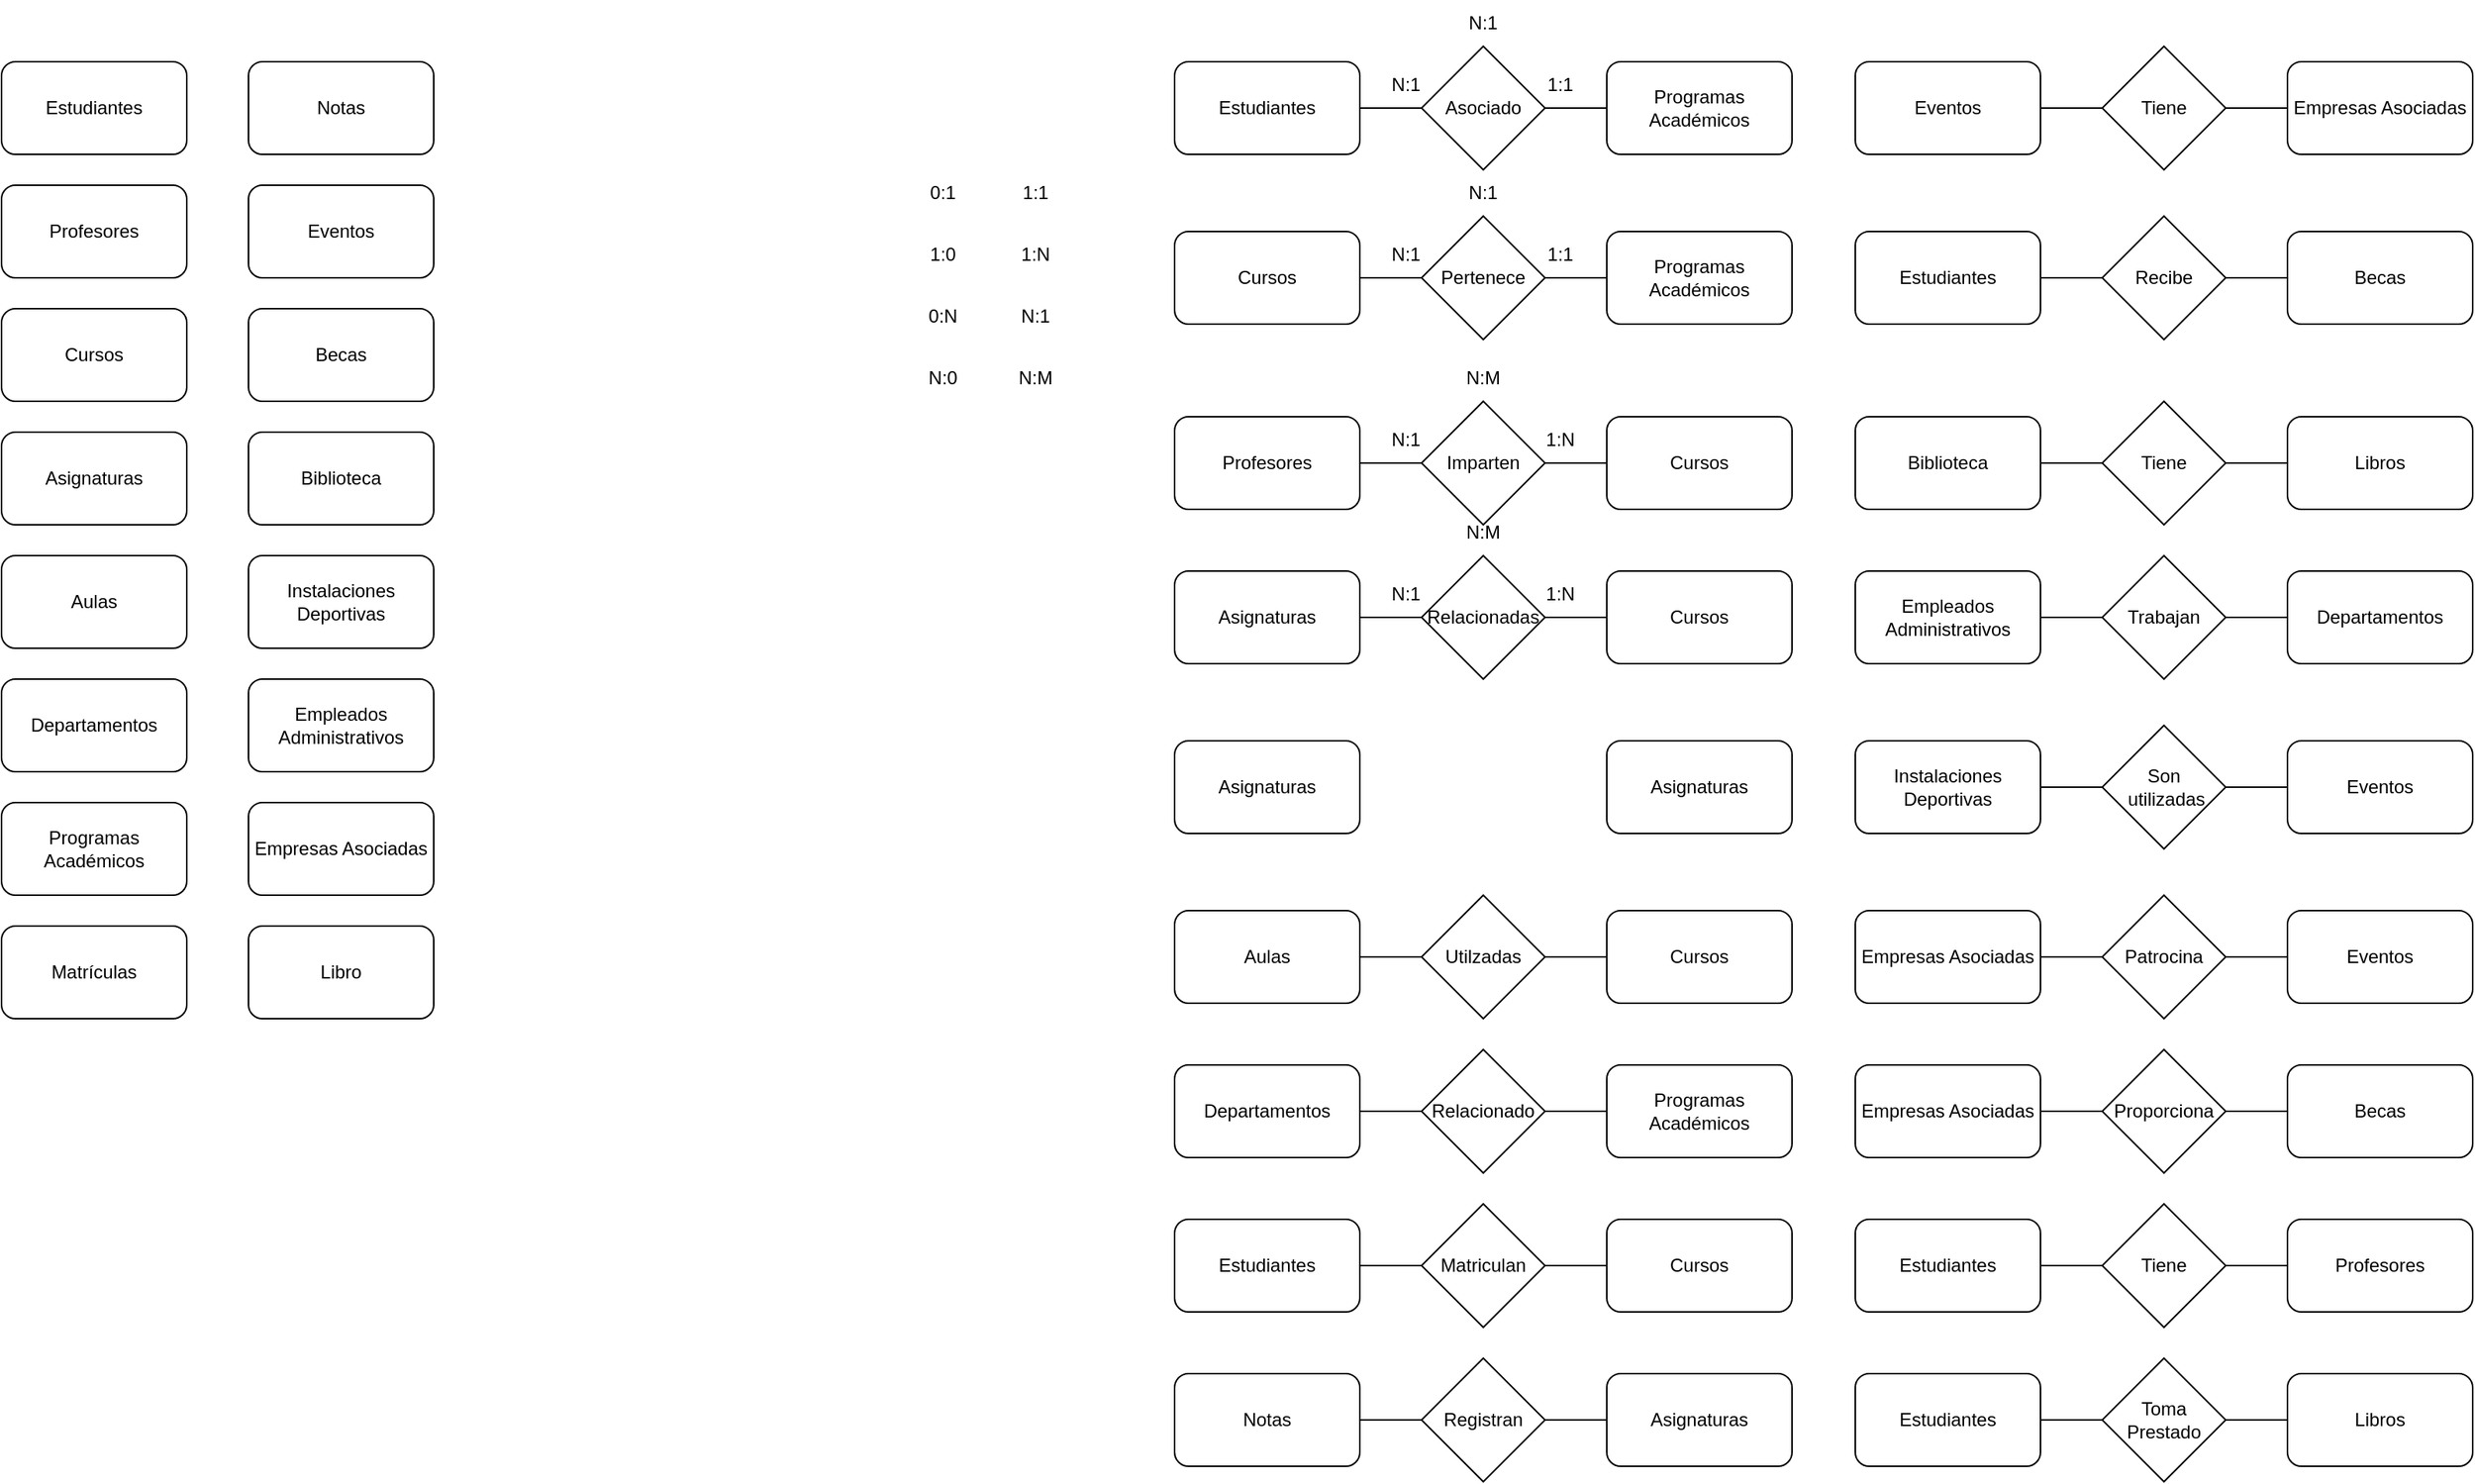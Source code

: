 <mxfile version="22.1.11" type="github">
  <diagram name="Página-1" id="5t8v-FAfq3eq3jOAas9Z">
    <mxGraphModel dx="1100" dy="633" grid="1" gridSize="10" guides="1" tooltips="1" connect="1" arrows="1" fold="1" page="1" pageScale="1" pageWidth="827" pageHeight="1169" math="0" shadow="0">
      <root>
        <mxCell id="0" />
        <mxCell id="1" parent="0" />
        <mxCell id="Byr7ttWTIuSPwqKm5QDh-1" value="Estudiantes" style="rounded=1;whiteSpace=wrap;html=1;" vertex="1" parent="1">
          <mxGeometry x="40" y="40" width="120" height="60" as="geometry" />
        </mxCell>
        <mxCell id="Byr7ttWTIuSPwqKm5QDh-2" value="Profesores" style="rounded=1;whiteSpace=wrap;html=1;" vertex="1" parent="1">
          <mxGeometry x="40" y="120" width="120" height="60" as="geometry" />
        </mxCell>
        <mxCell id="Byr7ttWTIuSPwqKm5QDh-3" value="Cursos" style="rounded=1;whiteSpace=wrap;html=1;" vertex="1" parent="1">
          <mxGeometry x="40" y="200" width="120" height="60" as="geometry" />
        </mxCell>
        <mxCell id="Byr7ttWTIuSPwqKm5QDh-4" value="Asignaturas" style="rounded=1;whiteSpace=wrap;html=1;" vertex="1" parent="1">
          <mxGeometry x="40" y="280" width="120" height="60" as="geometry" />
        </mxCell>
        <mxCell id="Byr7ttWTIuSPwqKm5QDh-5" value="Aulas" style="rounded=1;whiteSpace=wrap;html=1;" vertex="1" parent="1">
          <mxGeometry x="40" y="360" width="120" height="60" as="geometry" />
        </mxCell>
        <mxCell id="Byr7ttWTIuSPwqKm5QDh-6" value="Departamentos" style="rounded=1;whiteSpace=wrap;html=1;" vertex="1" parent="1">
          <mxGeometry x="40" y="440" width="120" height="60" as="geometry" />
        </mxCell>
        <mxCell id="Byr7ttWTIuSPwqKm5QDh-7" value="Programas Académicos" style="rounded=1;whiteSpace=wrap;html=1;" vertex="1" parent="1">
          <mxGeometry x="40" y="520" width="120" height="60" as="geometry" />
        </mxCell>
        <mxCell id="Byr7ttWTIuSPwqKm5QDh-8" value="Matrículas" style="rounded=1;whiteSpace=wrap;html=1;" vertex="1" parent="1">
          <mxGeometry x="40" y="600" width="120" height="60" as="geometry" />
        </mxCell>
        <mxCell id="Byr7ttWTIuSPwqKm5QDh-9" value="Notas" style="rounded=1;whiteSpace=wrap;html=1;" vertex="1" parent="1">
          <mxGeometry x="200" y="40" width="120" height="60" as="geometry" />
        </mxCell>
        <mxCell id="Byr7ttWTIuSPwqKm5QDh-10" value="Eventos" style="rounded=1;whiteSpace=wrap;html=1;" vertex="1" parent="1">
          <mxGeometry x="200" y="120" width="120" height="60" as="geometry" />
        </mxCell>
        <mxCell id="Byr7ttWTIuSPwqKm5QDh-11" value="Becas" style="rounded=1;whiteSpace=wrap;html=1;" vertex="1" parent="1">
          <mxGeometry x="200" y="200" width="120" height="60" as="geometry" />
        </mxCell>
        <mxCell id="Byr7ttWTIuSPwqKm5QDh-12" value="Biblioteca" style="rounded=1;whiteSpace=wrap;html=1;" vertex="1" parent="1">
          <mxGeometry x="200" y="280" width="120" height="60" as="geometry" />
        </mxCell>
        <mxCell id="Byr7ttWTIuSPwqKm5QDh-13" value="Instalaciones Deportivas" style="rounded=1;whiteSpace=wrap;html=1;" vertex="1" parent="1">
          <mxGeometry x="200" y="360" width="120" height="60" as="geometry" />
        </mxCell>
        <mxCell id="Byr7ttWTIuSPwqKm5QDh-14" value="Empleados Administrativos" style="rounded=1;whiteSpace=wrap;html=1;" vertex="1" parent="1">
          <mxGeometry x="200" y="440" width="120" height="60" as="geometry" />
        </mxCell>
        <mxCell id="Byr7ttWTIuSPwqKm5QDh-16" value="Empresas Asociadas" style="rounded=1;whiteSpace=wrap;html=1;" vertex="1" parent="1">
          <mxGeometry x="200" y="520" width="120" height="60" as="geometry" />
        </mxCell>
        <mxCell id="Byr7ttWTIuSPwqKm5QDh-17" value="Estudiantes" style="rounded=1;whiteSpace=wrap;html=1;" vertex="1" parent="1">
          <mxGeometry x="800" y="40" width="120" height="60" as="geometry" />
        </mxCell>
        <mxCell id="Byr7ttWTIuSPwqKm5QDh-18" value="Programas Académicos" style="rounded=1;whiteSpace=wrap;html=1;" vertex="1" parent="1">
          <mxGeometry x="1080" y="40" width="120" height="60" as="geometry" />
        </mxCell>
        <mxCell id="Byr7ttWTIuSPwqKm5QDh-21" value="Cursos" style="rounded=1;whiteSpace=wrap;html=1;" vertex="1" parent="1">
          <mxGeometry x="1080" y="270" width="120" height="60" as="geometry" />
        </mxCell>
        <mxCell id="Byr7ttWTIuSPwqKm5QDh-22" value="Profesores" style="rounded=1;whiteSpace=wrap;html=1;" vertex="1" parent="1">
          <mxGeometry x="800" y="270" width="120" height="60" as="geometry" />
        </mxCell>
        <mxCell id="Byr7ttWTIuSPwqKm5QDh-23" value="Asignaturas" style="rounded=1;whiteSpace=wrap;html=1;" vertex="1" parent="1">
          <mxGeometry x="800" y="370" width="120" height="60" as="geometry" />
        </mxCell>
        <mxCell id="Byr7ttWTIuSPwqKm5QDh-24" value="Cursos" style="rounded=1;whiteSpace=wrap;html=1;" vertex="1" parent="1">
          <mxGeometry x="1080" y="370" width="120" height="60" as="geometry" />
        </mxCell>
        <mxCell id="Byr7ttWTIuSPwqKm5QDh-25" value="Asignaturas" style="rounded=1;whiteSpace=wrap;html=1;" vertex="1" parent="1">
          <mxGeometry x="800" y="480" width="120" height="60" as="geometry" />
        </mxCell>
        <mxCell id="Byr7ttWTIuSPwqKm5QDh-26" value="Asignaturas" style="rounded=1;whiteSpace=wrap;html=1;" vertex="1" parent="1">
          <mxGeometry x="1080" y="480" width="120" height="60" as="geometry" />
        </mxCell>
        <mxCell id="Byr7ttWTIuSPwqKm5QDh-27" value="Aulas" style="rounded=1;whiteSpace=wrap;html=1;" vertex="1" parent="1">
          <mxGeometry x="800" y="590" width="120" height="60" as="geometry" />
        </mxCell>
        <mxCell id="Byr7ttWTIuSPwqKm5QDh-28" value="Cursos" style="rounded=1;whiteSpace=wrap;html=1;" vertex="1" parent="1">
          <mxGeometry x="1080" y="590" width="120" height="60" as="geometry" />
        </mxCell>
        <mxCell id="Byr7ttWTIuSPwqKm5QDh-29" value="Departamentos" style="rounded=1;whiteSpace=wrap;html=1;" vertex="1" parent="1">
          <mxGeometry x="800" y="690" width="120" height="60" as="geometry" />
        </mxCell>
        <mxCell id="Byr7ttWTIuSPwqKm5QDh-30" value="Programas Académicos" style="rounded=1;whiteSpace=wrap;html=1;" vertex="1" parent="1">
          <mxGeometry x="1080" y="690" width="120" height="60" as="geometry" />
        </mxCell>
        <mxCell id="Byr7ttWTIuSPwqKm5QDh-31" value="Estudiantes" style="rounded=1;whiteSpace=wrap;html=1;" vertex="1" parent="1">
          <mxGeometry x="800" y="790" width="120" height="60" as="geometry" />
        </mxCell>
        <mxCell id="Byr7ttWTIuSPwqKm5QDh-32" value="Cursos" style="rounded=1;whiteSpace=wrap;html=1;" vertex="1" parent="1">
          <mxGeometry x="1080" y="790" width="120" height="60" as="geometry" />
        </mxCell>
        <mxCell id="Byr7ttWTIuSPwqKm5QDh-33" value="Notas" style="rounded=1;whiteSpace=wrap;html=1;" vertex="1" parent="1">
          <mxGeometry x="800" y="890" width="120" height="60" as="geometry" />
        </mxCell>
        <mxCell id="Byr7ttWTIuSPwqKm5QDh-34" value="Asignaturas" style="rounded=1;whiteSpace=wrap;html=1;" vertex="1" parent="1">
          <mxGeometry x="1080" y="890" width="120" height="60" as="geometry" />
        </mxCell>
        <mxCell id="Byr7ttWTIuSPwqKm5QDh-35" value="Eventos" style="rounded=1;whiteSpace=wrap;html=1;" vertex="1" parent="1">
          <mxGeometry x="1241" y="40" width="120" height="60" as="geometry" />
        </mxCell>
        <mxCell id="Byr7ttWTIuSPwqKm5QDh-36" value="Empresas Asociadas" style="rounded=1;whiteSpace=wrap;html=1;" vertex="1" parent="1">
          <mxGeometry x="1521" y="40" width="120" height="60" as="geometry" />
        </mxCell>
        <mxCell id="Byr7ttWTIuSPwqKm5QDh-37" value="Estudiantes" style="rounded=1;whiteSpace=wrap;html=1;" vertex="1" parent="1">
          <mxGeometry x="1241" y="150" width="120" height="60" as="geometry" />
        </mxCell>
        <mxCell id="Byr7ttWTIuSPwqKm5QDh-38" value="Becas" style="rounded=1;whiteSpace=wrap;html=1;" vertex="1" parent="1">
          <mxGeometry x="1521" y="150" width="120" height="60" as="geometry" />
        </mxCell>
        <mxCell id="Byr7ttWTIuSPwqKm5QDh-39" value="Empleados Administrativos" style="rounded=1;whiteSpace=wrap;html=1;" vertex="1" parent="1">
          <mxGeometry x="1241" y="370" width="120" height="60" as="geometry" />
        </mxCell>
        <mxCell id="Byr7ttWTIuSPwqKm5QDh-40" value="Departamentos" style="rounded=1;whiteSpace=wrap;html=1;" vertex="1" parent="1">
          <mxGeometry x="1521" y="370" width="120" height="60" as="geometry" />
        </mxCell>
        <mxCell id="Byr7ttWTIuSPwqKm5QDh-41" value="Instalaciones Deportivas" style="rounded=1;whiteSpace=wrap;html=1;" vertex="1" parent="1">
          <mxGeometry x="1241" y="480" width="120" height="60" as="geometry" />
        </mxCell>
        <mxCell id="Byr7ttWTIuSPwqKm5QDh-43" value="Empresas Asociadas" style="rounded=1;whiteSpace=wrap;html=1;" vertex="1" parent="1">
          <mxGeometry x="1241" y="590" width="120" height="60" as="geometry" />
        </mxCell>
        <mxCell id="Byr7ttWTIuSPwqKm5QDh-44" value="Eventos" style="rounded=1;whiteSpace=wrap;html=1;" vertex="1" parent="1">
          <mxGeometry x="1521" y="590" width="120" height="60" as="geometry" />
        </mxCell>
        <mxCell id="Byr7ttWTIuSPwqKm5QDh-45" value="Empresas Asociadas" style="rounded=1;whiteSpace=wrap;html=1;" vertex="1" parent="1">
          <mxGeometry x="1241" y="690" width="120" height="60" as="geometry" />
        </mxCell>
        <mxCell id="Byr7ttWTIuSPwqKm5QDh-46" value="Eventos" style="rounded=1;whiteSpace=wrap;html=1;" vertex="1" parent="1">
          <mxGeometry x="1521" y="480" width="120" height="60" as="geometry" />
        </mxCell>
        <mxCell id="Byr7ttWTIuSPwqKm5QDh-47" value="Becas" style="rounded=1;whiteSpace=wrap;html=1;" vertex="1" parent="1">
          <mxGeometry x="1521" y="690" width="120" height="60" as="geometry" />
        </mxCell>
        <mxCell id="Byr7ttWTIuSPwqKm5QDh-48" value="Estudiantes" style="rounded=1;whiteSpace=wrap;html=1;" vertex="1" parent="1">
          <mxGeometry x="1241" y="790" width="120" height="60" as="geometry" />
        </mxCell>
        <mxCell id="Byr7ttWTIuSPwqKm5QDh-49" value="Profesores" style="rounded=1;whiteSpace=wrap;html=1;" vertex="1" parent="1">
          <mxGeometry x="1521" y="790" width="120" height="60" as="geometry" />
        </mxCell>
        <mxCell id="Byr7ttWTIuSPwqKm5QDh-50" value="Libro" style="rounded=1;whiteSpace=wrap;html=1;" vertex="1" parent="1">
          <mxGeometry x="200" y="600" width="120" height="60" as="geometry" />
        </mxCell>
        <mxCell id="Byr7ttWTIuSPwqKm5QDh-51" value="Libros" style="rounded=1;whiteSpace=wrap;html=1;" vertex="1" parent="1">
          <mxGeometry x="1521" y="890" width="120" height="60" as="geometry" />
        </mxCell>
        <mxCell id="Byr7ttWTIuSPwqKm5QDh-52" value="Estudiantes" style="rounded=1;whiteSpace=wrap;html=1;" vertex="1" parent="1">
          <mxGeometry x="1241" y="890" width="120" height="60" as="geometry" />
        </mxCell>
        <mxCell id="Byr7ttWTIuSPwqKm5QDh-53" value="Libros" style="rounded=1;whiteSpace=wrap;html=1;" vertex="1" parent="1">
          <mxGeometry x="1521" y="270" width="120" height="60" as="geometry" />
        </mxCell>
        <mxCell id="Byr7ttWTIuSPwqKm5QDh-54" value="Biblioteca" style="rounded=1;whiteSpace=wrap;html=1;" vertex="1" parent="1">
          <mxGeometry x="1241" y="270" width="120" height="60" as="geometry" />
        </mxCell>
        <mxCell id="Byr7ttWTIuSPwqKm5QDh-55" value="Asociado" style="rhombus;whiteSpace=wrap;html=1;" vertex="1" parent="1">
          <mxGeometry x="960" y="30" width="80" height="80" as="geometry" />
        </mxCell>
        <mxCell id="Byr7ttWTIuSPwqKm5QDh-57" value="Imparten" style="rhombus;whiteSpace=wrap;html=1;" vertex="1" parent="1">
          <mxGeometry x="960" y="260" width="80" height="80" as="geometry" />
        </mxCell>
        <mxCell id="Byr7ttWTIuSPwqKm5QDh-58" value="Relacionadas" style="rhombus;whiteSpace=wrap;html=1;" vertex="1" parent="1">
          <mxGeometry x="960" y="360" width="80" height="80" as="geometry" />
        </mxCell>
        <mxCell id="Byr7ttWTIuSPwqKm5QDh-59" value="Utilzadas" style="rhombus;whiteSpace=wrap;html=1;" vertex="1" parent="1">
          <mxGeometry x="960" y="580" width="80" height="80" as="geometry" />
        </mxCell>
        <mxCell id="Byr7ttWTIuSPwqKm5QDh-60" value="Relacionado" style="rhombus;whiteSpace=wrap;html=1;" vertex="1" parent="1">
          <mxGeometry x="960" y="680" width="80" height="80" as="geometry" />
        </mxCell>
        <mxCell id="Byr7ttWTIuSPwqKm5QDh-61" value="Matriculan" style="rhombus;whiteSpace=wrap;html=1;" vertex="1" parent="1">
          <mxGeometry x="960" y="780" width="80" height="80" as="geometry" />
        </mxCell>
        <mxCell id="Byr7ttWTIuSPwqKm5QDh-62" value="Registran" style="rhombus;whiteSpace=wrap;html=1;" vertex="1" parent="1">
          <mxGeometry x="960" y="880" width="80" height="80" as="geometry" />
        </mxCell>
        <mxCell id="Byr7ttWTIuSPwqKm5QDh-63" value="Tiene" style="rhombus;whiteSpace=wrap;html=1;" vertex="1" parent="1">
          <mxGeometry x="1401" y="30" width="80" height="80" as="geometry" />
        </mxCell>
        <mxCell id="Byr7ttWTIuSPwqKm5QDh-64" value="Recibe" style="rhombus;whiteSpace=wrap;html=1;" vertex="1" parent="1">
          <mxGeometry x="1401" y="140" width="80" height="80" as="geometry" />
        </mxCell>
        <mxCell id="Byr7ttWTIuSPwqKm5QDh-65" value="Tiene" style="rhombus;whiteSpace=wrap;html=1;" vertex="1" parent="1">
          <mxGeometry x="1401" y="260" width="80" height="80" as="geometry" />
        </mxCell>
        <mxCell id="Byr7ttWTIuSPwqKm5QDh-66" value="Trabajan" style="rhombus;whiteSpace=wrap;html=1;" vertex="1" parent="1">
          <mxGeometry x="1401" y="360" width="80" height="80" as="geometry" />
        </mxCell>
        <mxCell id="Byr7ttWTIuSPwqKm5QDh-67" value="Son&lt;br&gt;&amp;nbsp;utilizadas" style="rhombus;whiteSpace=wrap;html=1;" vertex="1" parent="1">
          <mxGeometry x="1401" y="470" width="80" height="80" as="geometry" />
        </mxCell>
        <mxCell id="Byr7ttWTIuSPwqKm5QDh-68" value="Patrocina" style="rhombus;whiteSpace=wrap;html=1;" vertex="1" parent="1">
          <mxGeometry x="1401" y="580" width="80" height="80" as="geometry" />
        </mxCell>
        <mxCell id="Byr7ttWTIuSPwqKm5QDh-69" value="Proporciona" style="rhombus;whiteSpace=wrap;html=1;" vertex="1" parent="1">
          <mxGeometry x="1401" y="680" width="80" height="80" as="geometry" />
        </mxCell>
        <mxCell id="Byr7ttWTIuSPwqKm5QDh-70" value="Tiene" style="rhombus;whiteSpace=wrap;html=1;" vertex="1" parent="1">
          <mxGeometry x="1401" y="780" width="80" height="80" as="geometry" />
        </mxCell>
        <mxCell id="Byr7ttWTIuSPwqKm5QDh-71" value="Toma&lt;br&gt;Prestado" style="rhombus;whiteSpace=wrap;html=1;" vertex="1" parent="1">
          <mxGeometry x="1401" y="880" width="80" height="80" as="geometry" />
        </mxCell>
        <mxCell id="Byr7ttWTIuSPwqKm5QDh-72" value="1:1" style="text;html=1;strokeColor=none;fillColor=none;align=center;verticalAlign=middle;whiteSpace=wrap;rounded=0;" vertex="1" parent="1">
          <mxGeometry x="680" y="110" width="60" height="30" as="geometry" />
        </mxCell>
        <mxCell id="Byr7ttWTIuSPwqKm5QDh-73" value="1:N" style="text;html=1;strokeColor=none;fillColor=none;align=center;verticalAlign=middle;whiteSpace=wrap;rounded=0;" vertex="1" parent="1">
          <mxGeometry x="680" y="150" width="60" height="30" as="geometry" />
        </mxCell>
        <mxCell id="Byr7ttWTIuSPwqKm5QDh-74" value="N:1" style="text;html=1;strokeColor=none;fillColor=none;align=center;verticalAlign=middle;whiteSpace=wrap;rounded=0;" vertex="1" parent="1">
          <mxGeometry x="680" y="190" width="60" height="30" as="geometry" />
        </mxCell>
        <mxCell id="Byr7ttWTIuSPwqKm5QDh-75" value="N:M" style="text;html=1;strokeColor=none;fillColor=none;align=center;verticalAlign=middle;whiteSpace=wrap;rounded=0;" vertex="1" parent="1">
          <mxGeometry x="680" y="230" width="60" height="30" as="geometry" />
        </mxCell>
        <mxCell id="Byr7ttWTIuSPwqKm5QDh-76" value="0:1" style="text;html=1;strokeColor=none;fillColor=none;align=center;verticalAlign=middle;whiteSpace=wrap;rounded=0;" vertex="1" parent="1">
          <mxGeometry x="620" y="110" width="60" height="30" as="geometry" />
        </mxCell>
        <mxCell id="Byr7ttWTIuSPwqKm5QDh-77" value="1:0" style="text;html=1;strokeColor=none;fillColor=none;align=center;verticalAlign=middle;whiteSpace=wrap;rounded=0;" vertex="1" parent="1">
          <mxGeometry x="620" y="150" width="60" height="30" as="geometry" />
        </mxCell>
        <mxCell id="Byr7ttWTIuSPwqKm5QDh-78" value="0:N" style="text;html=1;strokeColor=none;fillColor=none;align=center;verticalAlign=middle;whiteSpace=wrap;rounded=0;" vertex="1" parent="1">
          <mxGeometry x="620" y="190" width="60" height="30" as="geometry" />
        </mxCell>
        <mxCell id="Byr7ttWTIuSPwqKm5QDh-79" value="N:0" style="text;html=1;strokeColor=none;fillColor=none;align=center;verticalAlign=middle;whiteSpace=wrap;rounded=0;" vertex="1" parent="1">
          <mxGeometry x="620" y="230" width="60" height="30" as="geometry" />
        </mxCell>
        <mxCell id="Byr7ttWTIuSPwqKm5QDh-81" value="" style="endArrow=none;html=1;rounded=0;" edge="1" parent="1" target="Byr7ttWTIuSPwqKm5QDh-55">
          <mxGeometry width="50" height="50" relative="1" as="geometry">
            <mxPoint x="920" y="70" as="sourcePoint" />
            <mxPoint x="970" y="20" as="targetPoint" />
          </mxGeometry>
        </mxCell>
        <mxCell id="Byr7ttWTIuSPwqKm5QDh-82" value="" style="endArrow=none;html=1;rounded=0;" edge="1" parent="1" target="Byr7ttWTIuSPwqKm5QDh-18">
          <mxGeometry width="50" height="50" relative="1" as="geometry">
            <mxPoint x="1040" y="70" as="sourcePoint" />
            <mxPoint x="1090" y="20" as="targetPoint" />
          </mxGeometry>
        </mxCell>
        <mxCell id="Byr7ttWTIuSPwqKm5QDh-85" value="" style="endArrow=none;html=1;rounded=0;" edge="1" parent="1" target="Byr7ttWTIuSPwqKm5QDh-57">
          <mxGeometry width="50" height="50" relative="1" as="geometry">
            <mxPoint x="920" y="300" as="sourcePoint" />
            <mxPoint x="970" y="250" as="targetPoint" />
          </mxGeometry>
        </mxCell>
        <mxCell id="Byr7ttWTIuSPwqKm5QDh-86" value="" style="endArrow=none;html=1;rounded=0;" edge="1" parent="1" target="Byr7ttWTIuSPwqKm5QDh-58">
          <mxGeometry width="50" height="50" relative="1" as="geometry">
            <mxPoint x="920" y="400" as="sourcePoint" />
            <mxPoint x="970" y="350" as="targetPoint" />
          </mxGeometry>
        </mxCell>
        <mxCell id="Byr7ttWTIuSPwqKm5QDh-87" value="" style="endArrow=none;html=1;rounded=0;" edge="1" parent="1" target="Byr7ttWTIuSPwqKm5QDh-59">
          <mxGeometry width="50" height="50" relative="1" as="geometry">
            <mxPoint x="920" y="620" as="sourcePoint" />
            <mxPoint x="970" y="570" as="targetPoint" />
          </mxGeometry>
        </mxCell>
        <mxCell id="Byr7ttWTIuSPwqKm5QDh-88" value="" style="endArrow=none;html=1;rounded=0;" edge="1" parent="1" target="Byr7ttWTIuSPwqKm5QDh-21">
          <mxGeometry width="50" height="50" relative="1" as="geometry">
            <mxPoint x="1040" y="300" as="sourcePoint" />
            <mxPoint x="1090" y="250" as="targetPoint" />
          </mxGeometry>
        </mxCell>
        <mxCell id="Byr7ttWTIuSPwqKm5QDh-89" value="" style="endArrow=none;html=1;rounded=0;" edge="1" parent="1" target="Byr7ttWTIuSPwqKm5QDh-24">
          <mxGeometry width="50" height="50" relative="1" as="geometry">
            <mxPoint x="1040" y="400" as="sourcePoint" />
            <mxPoint x="1090" y="350" as="targetPoint" />
          </mxGeometry>
        </mxCell>
        <mxCell id="Byr7ttWTIuSPwqKm5QDh-90" value="" style="endArrow=none;html=1;rounded=0;" edge="1" parent="1" target="Byr7ttWTIuSPwqKm5QDh-28">
          <mxGeometry width="50" height="50" relative="1" as="geometry">
            <mxPoint x="1040" y="620" as="sourcePoint" />
            <mxPoint x="1090" y="570" as="targetPoint" />
          </mxGeometry>
        </mxCell>
        <mxCell id="Byr7ttWTIuSPwqKm5QDh-91" value="" style="endArrow=none;html=1;rounded=0;" edge="1" parent="1" target="Byr7ttWTIuSPwqKm5QDh-60">
          <mxGeometry width="50" height="50" relative="1" as="geometry">
            <mxPoint x="920" y="720" as="sourcePoint" />
            <mxPoint x="970" y="670" as="targetPoint" />
          </mxGeometry>
        </mxCell>
        <mxCell id="Byr7ttWTIuSPwqKm5QDh-92" value="" style="endArrow=none;html=1;rounded=0;" edge="1" parent="1" target="Byr7ttWTIuSPwqKm5QDh-30">
          <mxGeometry width="50" height="50" relative="1" as="geometry">
            <mxPoint x="1040" y="720" as="sourcePoint" />
            <mxPoint x="1090" y="670" as="targetPoint" />
          </mxGeometry>
        </mxCell>
        <mxCell id="Byr7ttWTIuSPwqKm5QDh-93" value="" style="endArrow=none;html=1;rounded=0;" edge="1" parent="1" target="Byr7ttWTIuSPwqKm5QDh-61">
          <mxGeometry width="50" height="50" relative="1" as="geometry">
            <mxPoint x="920" y="820" as="sourcePoint" />
            <mxPoint x="970" y="770" as="targetPoint" />
          </mxGeometry>
        </mxCell>
        <mxCell id="Byr7ttWTIuSPwqKm5QDh-94" value="" style="endArrow=none;html=1;rounded=0;" edge="1" parent="1" target="Byr7ttWTIuSPwqKm5QDh-32">
          <mxGeometry width="50" height="50" relative="1" as="geometry">
            <mxPoint x="1040" y="820" as="sourcePoint" />
            <mxPoint x="1090" y="770" as="targetPoint" />
          </mxGeometry>
        </mxCell>
        <mxCell id="Byr7ttWTIuSPwqKm5QDh-95" value="" style="endArrow=none;html=1;rounded=0;" edge="1" parent="1" target="Byr7ttWTIuSPwqKm5QDh-62">
          <mxGeometry width="50" height="50" relative="1" as="geometry">
            <mxPoint x="920" y="920" as="sourcePoint" />
            <mxPoint x="970" y="870" as="targetPoint" />
          </mxGeometry>
        </mxCell>
        <mxCell id="Byr7ttWTIuSPwqKm5QDh-96" value="" style="endArrow=none;html=1;rounded=0;" edge="1" parent="1" target="Byr7ttWTIuSPwqKm5QDh-34">
          <mxGeometry width="50" height="50" relative="1" as="geometry">
            <mxPoint x="1040" y="920" as="sourcePoint" />
            <mxPoint x="1090" y="870" as="targetPoint" />
          </mxGeometry>
        </mxCell>
        <mxCell id="Byr7ttWTIuSPwqKm5QDh-97" value="" style="endArrow=none;html=1;rounded=0;" edge="1" parent="1" target="Byr7ttWTIuSPwqKm5QDh-63">
          <mxGeometry width="50" height="50" relative="1" as="geometry">
            <mxPoint x="1361" y="70" as="sourcePoint" />
            <mxPoint x="1401" y="70" as="targetPoint" />
          </mxGeometry>
        </mxCell>
        <mxCell id="Byr7ttWTIuSPwqKm5QDh-98" value="" style="endArrow=none;html=1;rounded=0;" edge="1" parent="1" source="Byr7ttWTIuSPwqKm5QDh-63" target="Byr7ttWTIuSPwqKm5QDh-36">
          <mxGeometry width="50" height="50" relative="1" as="geometry">
            <mxPoint x="1481" y="70" as="sourcePoint" />
            <mxPoint x="1531" y="20" as="targetPoint" />
          </mxGeometry>
        </mxCell>
        <mxCell id="Byr7ttWTIuSPwqKm5QDh-99" value="" style="endArrow=none;html=1;rounded=0;" edge="1" parent="1" target="Byr7ttWTIuSPwqKm5QDh-64">
          <mxGeometry width="50" height="50" relative="1" as="geometry">
            <mxPoint x="1361" y="180" as="sourcePoint" />
            <mxPoint x="1411" y="130" as="targetPoint" />
          </mxGeometry>
        </mxCell>
        <mxCell id="Byr7ttWTIuSPwqKm5QDh-100" value="" style="endArrow=none;html=1;rounded=0;" edge="1" parent="1" target="Byr7ttWTIuSPwqKm5QDh-38">
          <mxGeometry width="50" height="50" relative="1" as="geometry">
            <mxPoint x="1481" y="180" as="sourcePoint" />
            <mxPoint x="1531" y="130" as="targetPoint" />
          </mxGeometry>
        </mxCell>
        <mxCell id="Byr7ttWTIuSPwqKm5QDh-101" value="" style="endArrow=none;html=1;rounded=0;" edge="1" parent="1" target="Byr7ttWTIuSPwqKm5QDh-65">
          <mxGeometry width="50" height="50" relative="1" as="geometry">
            <mxPoint x="1361" y="300" as="sourcePoint" />
            <mxPoint x="1411" y="250" as="targetPoint" />
          </mxGeometry>
        </mxCell>
        <mxCell id="Byr7ttWTIuSPwqKm5QDh-102" value="" style="endArrow=none;html=1;rounded=0;" edge="1" parent="1" target="Byr7ttWTIuSPwqKm5QDh-53">
          <mxGeometry width="50" height="50" relative="1" as="geometry">
            <mxPoint x="1481" y="300" as="sourcePoint" />
            <mxPoint x="1531" y="250" as="targetPoint" />
          </mxGeometry>
        </mxCell>
        <mxCell id="Byr7ttWTIuSPwqKm5QDh-103" value="" style="endArrow=none;html=1;rounded=0;" edge="1" parent="1" target="Byr7ttWTIuSPwqKm5QDh-66">
          <mxGeometry width="50" height="50" relative="1" as="geometry">
            <mxPoint x="1361" y="400" as="sourcePoint" />
            <mxPoint x="1411" y="350" as="targetPoint" />
          </mxGeometry>
        </mxCell>
        <mxCell id="Byr7ttWTIuSPwqKm5QDh-104" value="" style="endArrow=none;html=1;rounded=0;" edge="1" parent="1" target="Byr7ttWTIuSPwqKm5QDh-40">
          <mxGeometry width="50" height="50" relative="1" as="geometry">
            <mxPoint x="1481" y="400" as="sourcePoint" />
            <mxPoint x="1531" y="350" as="targetPoint" />
          </mxGeometry>
        </mxCell>
        <mxCell id="Byr7ttWTIuSPwqKm5QDh-105" value="" style="endArrow=none;html=1;rounded=0;" edge="1" parent="1" target="Byr7ttWTIuSPwqKm5QDh-67">
          <mxGeometry width="50" height="50" relative="1" as="geometry">
            <mxPoint x="1361" y="510" as="sourcePoint" />
            <mxPoint x="1411" y="460" as="targetPoint" />
          </mxGeometry>
        </mxCell>
        <mxCell id="Byr7ttWTIuSPwqKm5QDh-106" value="" style="endArrow=none;html=1;rounded=0;" edge="1" parent="1" target="Byr7ttWTIuSPwqKm5QDh-46">
          <mxGeometry width="50" height="50" relative="1" as="geometry">
            <mxPoint x="1481" y="510" as="sourcePoint" />
            <mxPoint x="1531" y="460" as="targetPoint" />
          </mxGeometry>
        </mxCell>
        <mxCell id="Byr7ttWTIuSPwqKm5QDh-107" value="" style="endArrow=none;html=1;rounded=0;" edge="1" parent="1" target="Byr7ttWTIuSPwqKm5QDh-68">
          <mxGeometry width="50" height="50" relative="1" as="geometry">
            <mxPoint x="1361" y="620" as="sourcePoint" />
            <mxPoint x="1411" y="570" as="targetPoint" />
          </mxGeometry>
        </mxCell>
        <mxCell id="Byr7ttWTIuSPwqKm5QDh-108" value="" style="endArrow=none;html=1;rounded=0;" edge="1" parent="1" target="Byr7ttWTIuSPwqKm5QDh-44">
          <mxGeometry width="50" height="50" relative="1" as="geometry">
            <mxPoint x="1481" y="620" as="sourcePoint" />
            <mxPoint x="1531" y="570" as="targetPoint" />
          </mxGeometry>
        </mxCell>
        <mxCell id="Byr7ttWTIuSPwqKm5QDh-109" value="" style="endArrow=none;html=1;rounded=0;" edge="1" parent="1" target="Byr7ttWTIuSPwqKm5QDh-69">
          <mxGeometry width="50" height="50" relative="1" as="geometry">
            <mxPoint x="1361" y="720" as="sourcePoint" />
            <mxPoint x="1411" y="670" as="targetPoint" />
          </mxGeometry>
        </mxCell>
        <mxCell id="Byr7ttWTIuSPwqKm5QDh-110" value="" style="endArrow=none;html=1;rounded=0;" edge="1" parent="1" target="Byr7ttWTIuSPwqKm5QDh-47">
          <mxGeometry width="50" height="50" relative="1" as="geometry">
            <mxPoint x="1481" y="720" as="sourcePoint" />
            <mxPoint x="1531" y="670" as="targetPoint" />
          </mxGeometry>
        </mxCell>
        <mxCell id="Byr7ttWTIuSPwqKm5QDh-111" value="" style="endArrow=none;html=1;rounded=0;" edge="1" parent="1" target="Byr7ttWTIuSPwqKm5QDh-70">
          <mxGeometry width="50" height="50" relative="1" as="geometry">
            <mxPoint x="1361" y="820" as="sourcePoint" />
            <mxPoint x="1411" y="770" as="targetPoint" />
          </mxGeometry>
        </mxCell>
        <mxCell id="Byr7ttWTIuSPwqKm5QDh-112" value="" style="endArrow=none;html=1;rounded=0;" edge="1" parent="1" target="Byr7ttWTIuSPwqKm5QDh-49">
          <mxGeometry width="50" height="50" relative="1" as="geometry">
            <mxPoint x="1481" y="820" as="sourcePoint" />
            <mxPoint x="1531" y="770" as="targetPoint" />
          </mxGeometry>
        </mxCell>
        <mxCell id="Byr7ttWTIuSPwqKm5QDh-113" value="" style="endArrow=none;html=1;rounded=0;" edge="1" parent="1" target="Byr7ttWTIuSPwqKm5QDh-71">
          <mxGeometry width="50" height="50" relative="1" as="geometry">
            <mxPoint x="1361" y="920" as="sourcePoint" />
            <mxPoint x="1411" y="870" as="targetPoint" />
          </mxGeometry>
        </mxCell>
        <mxCell id="Byr7ttWTIuSPwqKm5QDh-114" value="" style="endArrow=none;html=1;rounded=0;" edge="1" parent="1" target="Byr7ttWTIuSPwqKm5QDh-51">
          <mxGeometry width="50" height="50" relative="1" as="geometry">
            <mxPoint x="1481" y="920" as="sourcePoint" />
            <mxPoint x="1531" y="870" as="targetPoint" />
          </mxGeometry>
        </mxCell>
        <mxCell id="Byr7ttWTIuSPwqKm5QDh-115" value="1:1" style="text;html=1;strokeColor=none;fillColor=none;align=center;verticalAlign=middle;whiteSpace=wrap;rounded=0;" vertex="1" parent="1">
          <mxGeometry x="1020" y="40" width="60" height="30" as="geometry" />
        </mxCell>
        <mxCell id="Byr7ttWTIuSPwqKm5QDh-116" value="N:1" style="text;html=1;strokeColor=none;fillColor=none;align=center;verticalAlign=middle;whiteSpace=wrap;rounded=0;" vertex="1" parent="1">
          <mxGeometry x="920" y="40" width="60" height="30" as="geometry" />
        </mxCell>
        <mxCell id="Byr7ttWTIuSPwqKm5QDh-19" value="Cursos" style="rounded=1;whiteSpace=wrap;html=1;" vertex="1" parent="1">
          <mxGeometry x="800" y="150" width="120" height="60" as="geometry" />
        </mxCell>
        <mxCell id="Byr7ttWTIuSPwqKm5QDh-20" value="Programas Académicos" style="rounded=1;whiteSpace=wrap;html=1;" vertex="1" parent="1">
          <mxGeometry x="1080" y="150" width="120" height="60" as="geometry" />
        </mxCell>
        <mxCell id="Byr7ttWTIuSPwqKm5QDh-56" value="Pertenece" style="rhombus;whiteSpace=wrap;html=1;" vertex="1" parent="1">
          <mxGeometry x="960" y="140" width="80" height="80" as="geometry" />
        </mxCell>
        <mxCell id="Byr7ttWTIuSPwqKm5QDh-83" value="" style="endArrow=none;html=1;rounded=0;" edge="1" parent="1" target="Byr7ttWTIuSPwqKm5QDh-56">
          <mxGeometry width="50" height="50" relative="1" as="geometry">
            <mxPoint x="920" y="180" as="sourcePoint" />
            <mxPoint x="970" y="130" as="targetPoint" />
          </mxGeometry>
        </mxCell>
        <mxCell id="Byr7ttWTIuSPwqKm5QDh-84" value="" style="endArrow=none;html=1;rounded=0;" edge="1" parent="1" target="Byr7ttWTIuSPwqKm5QDh-20">
          <mxGeometry width="50" height="50" relative="1" as="geometry">
            <mxPoint x="1040" y="180" as="sourcePoint" />
            <mxPoint x="1090" y="130" as="targetPoint" />
          </mxGeometry>
        </mxCell>
        <mxCell id="Byr7ttWTIuSPwqKm5QDh-118" value="N:1" style="text;html=1;strokeColor=none;fillColor=none;align=center;verticalAlign=middle;whiteSpace=wrap;rounded=0;" vertex="1" parent="1">
          <mxGeometry x="970" width="60" height="30" as="geometry" />
        </mxCell>
        <mxCell id="Byr7ttWTIuSPwqKm5QDh-119" value="N:1" style="text;html=1;strokeColor=none;fillColor=none;align=center;verticalAlign=middle;whiteSpace=wrap;rounded=0;" vertex="1" parent="1">
          <mxGeometry x="920" y="150" width="60" height="30" as="geometry" />
        </mxCell>
        <mxCell id="Byr7ttWTIuSPwqKm5QDh-120" value="N:1" style="text;html=1;strokeColor=none;fillColor=none;align=center;verticalAlign=middle;whiteSpace=wrap;rounded=0;" vertex="1" parent="1">
          <mxGeometry x="970" y="110" width="60" height="30" as="geometry" />
        </mxCell>
        <mxCell id="Byr7ttWTIuSPwqKm5QDh-121" value="1:1" style="text;html=1;strokeColor=none;fillColor=none;align=center;verticalAlign=middle;whiteSpace=wrap;rounded=0;" vertex="1" parent="1">
          <mxGeometry x="1020" y="150" width="60" height="30" as="geometry" />
        </mxCell>
        <mxCell id="Byr7ttWTIuSPwqKm5QDh-122" value="1:N" style="text;html=1;strokeColor=none;fillColor=none;align=center;verticalAlign=middle;whiteSpace=wrap;rounded=0;" vertex="1" parent="1">
          <mxGeometry x="1020" y="270" width="60" height="30" as="geometry" />
        </mxCell>
        <mxCell id="Byr7ttWTIuSPwqKm5QDh-123" value="N:1" style="text;html=1;strokeColor=none;fillColor=none;align=center;verticalAlign=middle;whiteSpace=wrap;rounded=0;" vertex="1" parent="1">
          <mxGeometry x="920" y="270" width="60" height="30" as="geometry" />
        </mxCell>
        <mxCell id="Byr7ttWTIuSPwqKm5QDh-124" value="N:M" style="text;html=1;strokeColor=none;fillColor=none;align=center;verticalAlign=middle;whiteSpace=wrap;rounded=0;" vertex="1" parent="1">
          <mxGeometry x="970" y="230" width="60" height="30" as="geometry" />
        </mxCell>
        <mxCell id="Byr7ttWTIuSPwqKm5QDh-125" value="1:N" style="text;html=1;strokeColor=none;fillColor=none;align=center;verticalAlign=middle;whiteSpace=wrap;rounded=0;" vertex="1" parent="1">
          <mxGeometry x="1020" y="370" width="60" height="30" as="geometry" />
        </mxCell>
        <mxCell id="Byr7ttWTIuSPwqKm5QDh-126" value="N:1" style="text;html=1;strokeColor=none;fillColor=none;align=center;verticalAlign=middle;whiteSpace=wrap;rounded=0;" vertex="1" parent="1">
          <mxGeometry x="920" y="370" width="60" height="30" as="geometry" />
        </mxCell>
        <mxCell id="Byr7ttWTIuSPwqKm5QDh-127" value="N:M" style="text;html=1;strokeColor=none;fillColor=none;align=center;verticalAlign=middle;whiteSpace=wrap;rounded=0;" vertex="1" parent="1">
          <mxGeometry x="970" y="330" width="60" height="30" as="geometry" />
        </mxCell>
      </root>
    </mxGraphModel>
  </diagram>
</mxfile>
